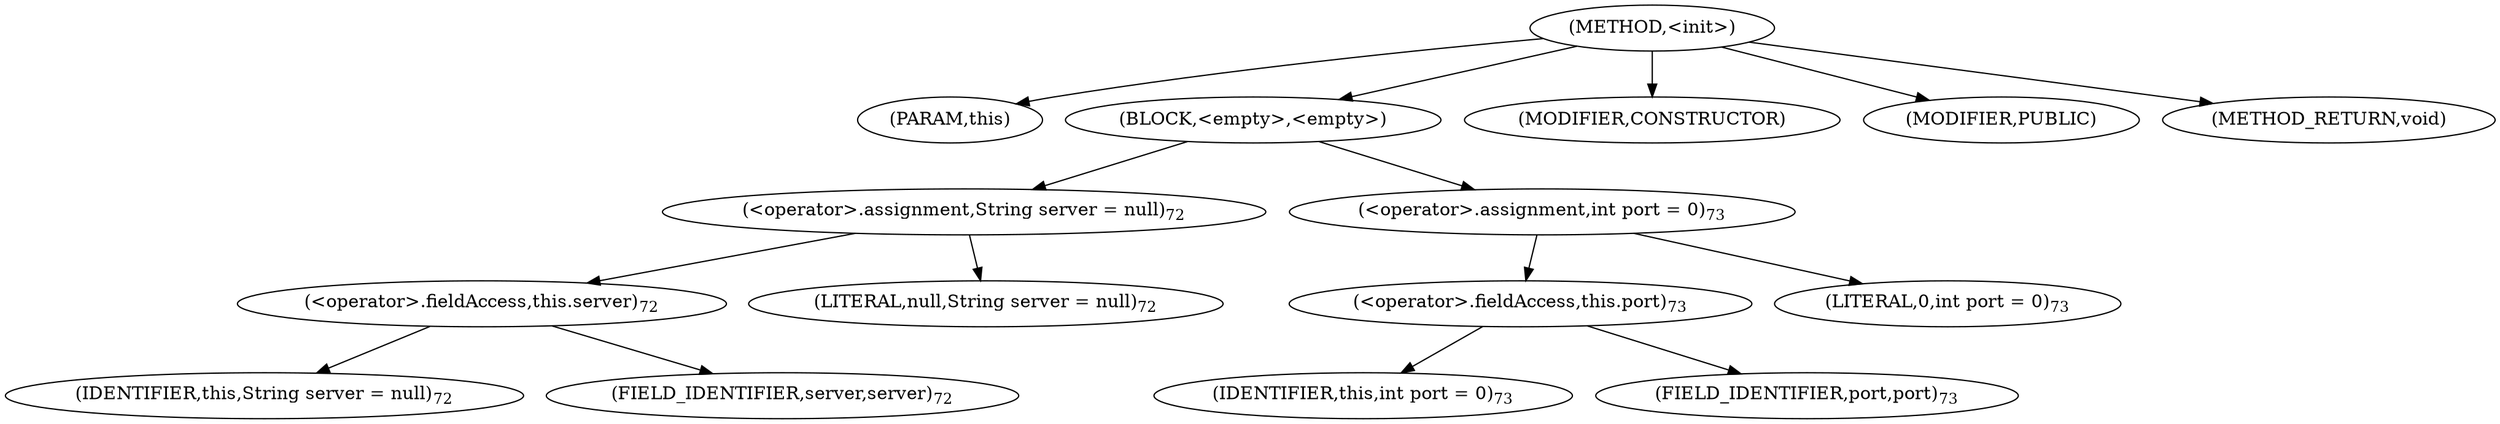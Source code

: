 digraph "&lt;init&gt;" {  
"113" [label = <(METHOD,&lt;init&gt;)> ]
"114" [label = <(PARAM,this)> ]
"115" [label = <(BLOCK,&lt;empty&gt;,&lt;empty&gt;)> ]
"116" [label = <(&lt;operator&gt;.assignment,String server = null)<SUB>72</SUB>> ]
"117" [label = <(&lt;operator&gt;.fieldAccess,this.server)<SUB>72</SUB>> ]
"118" [label = <(IDENTIFIER,this,String server = null)<SUB>72</SUB>> ]
"119" [label = <(FIELD_IDENTIFIER,server,server)<SUB>72</SUB>> ]
"120" [label = <(LITERAL,null,String server = null)<SUB>72</SUB>> ]
"121" [label = <(&lt;operator&gt;.assignment,int port = 0)<SUB>73</SUB>> ]
"122" [label = <(&lt;operator&gt;.fieldAccess,this.port)<SUB>73</SUB>> ]
"123" [label = <(IDENTIFIER,this,int port = 0)<SUB>73</SUB>> ]
"124" [label = <(FIELD_IDENTIFIER,port,port)<SUB>73</SUB>> ]
"125" [label = <(LITERAL,0,int port = 0)<SUB>73</SUB>> ]
"126" [label = <(MODIFIER,CONSTRUCTOR)> ]
"127" [label = <(MODIFIER,PUBLIC)> ]
"128" [label = <(METHOD_RETURN,void)> ]
  "113" -> "114" 
  "113" -> "115" 
  "113" -> "126" 
  "113" -> "127" 
  "113" -> "128" 
  "115" -> "116" 
  "115" -> "121" 
  "116" -> "117" 
  "116" -> "120" 
  "117" -> "118" 
  "117" -> "119" 
  "121" -> "122" 
  "121" -> "125" 
  "122" -> "123" 
  "122" -> "124" 
}
